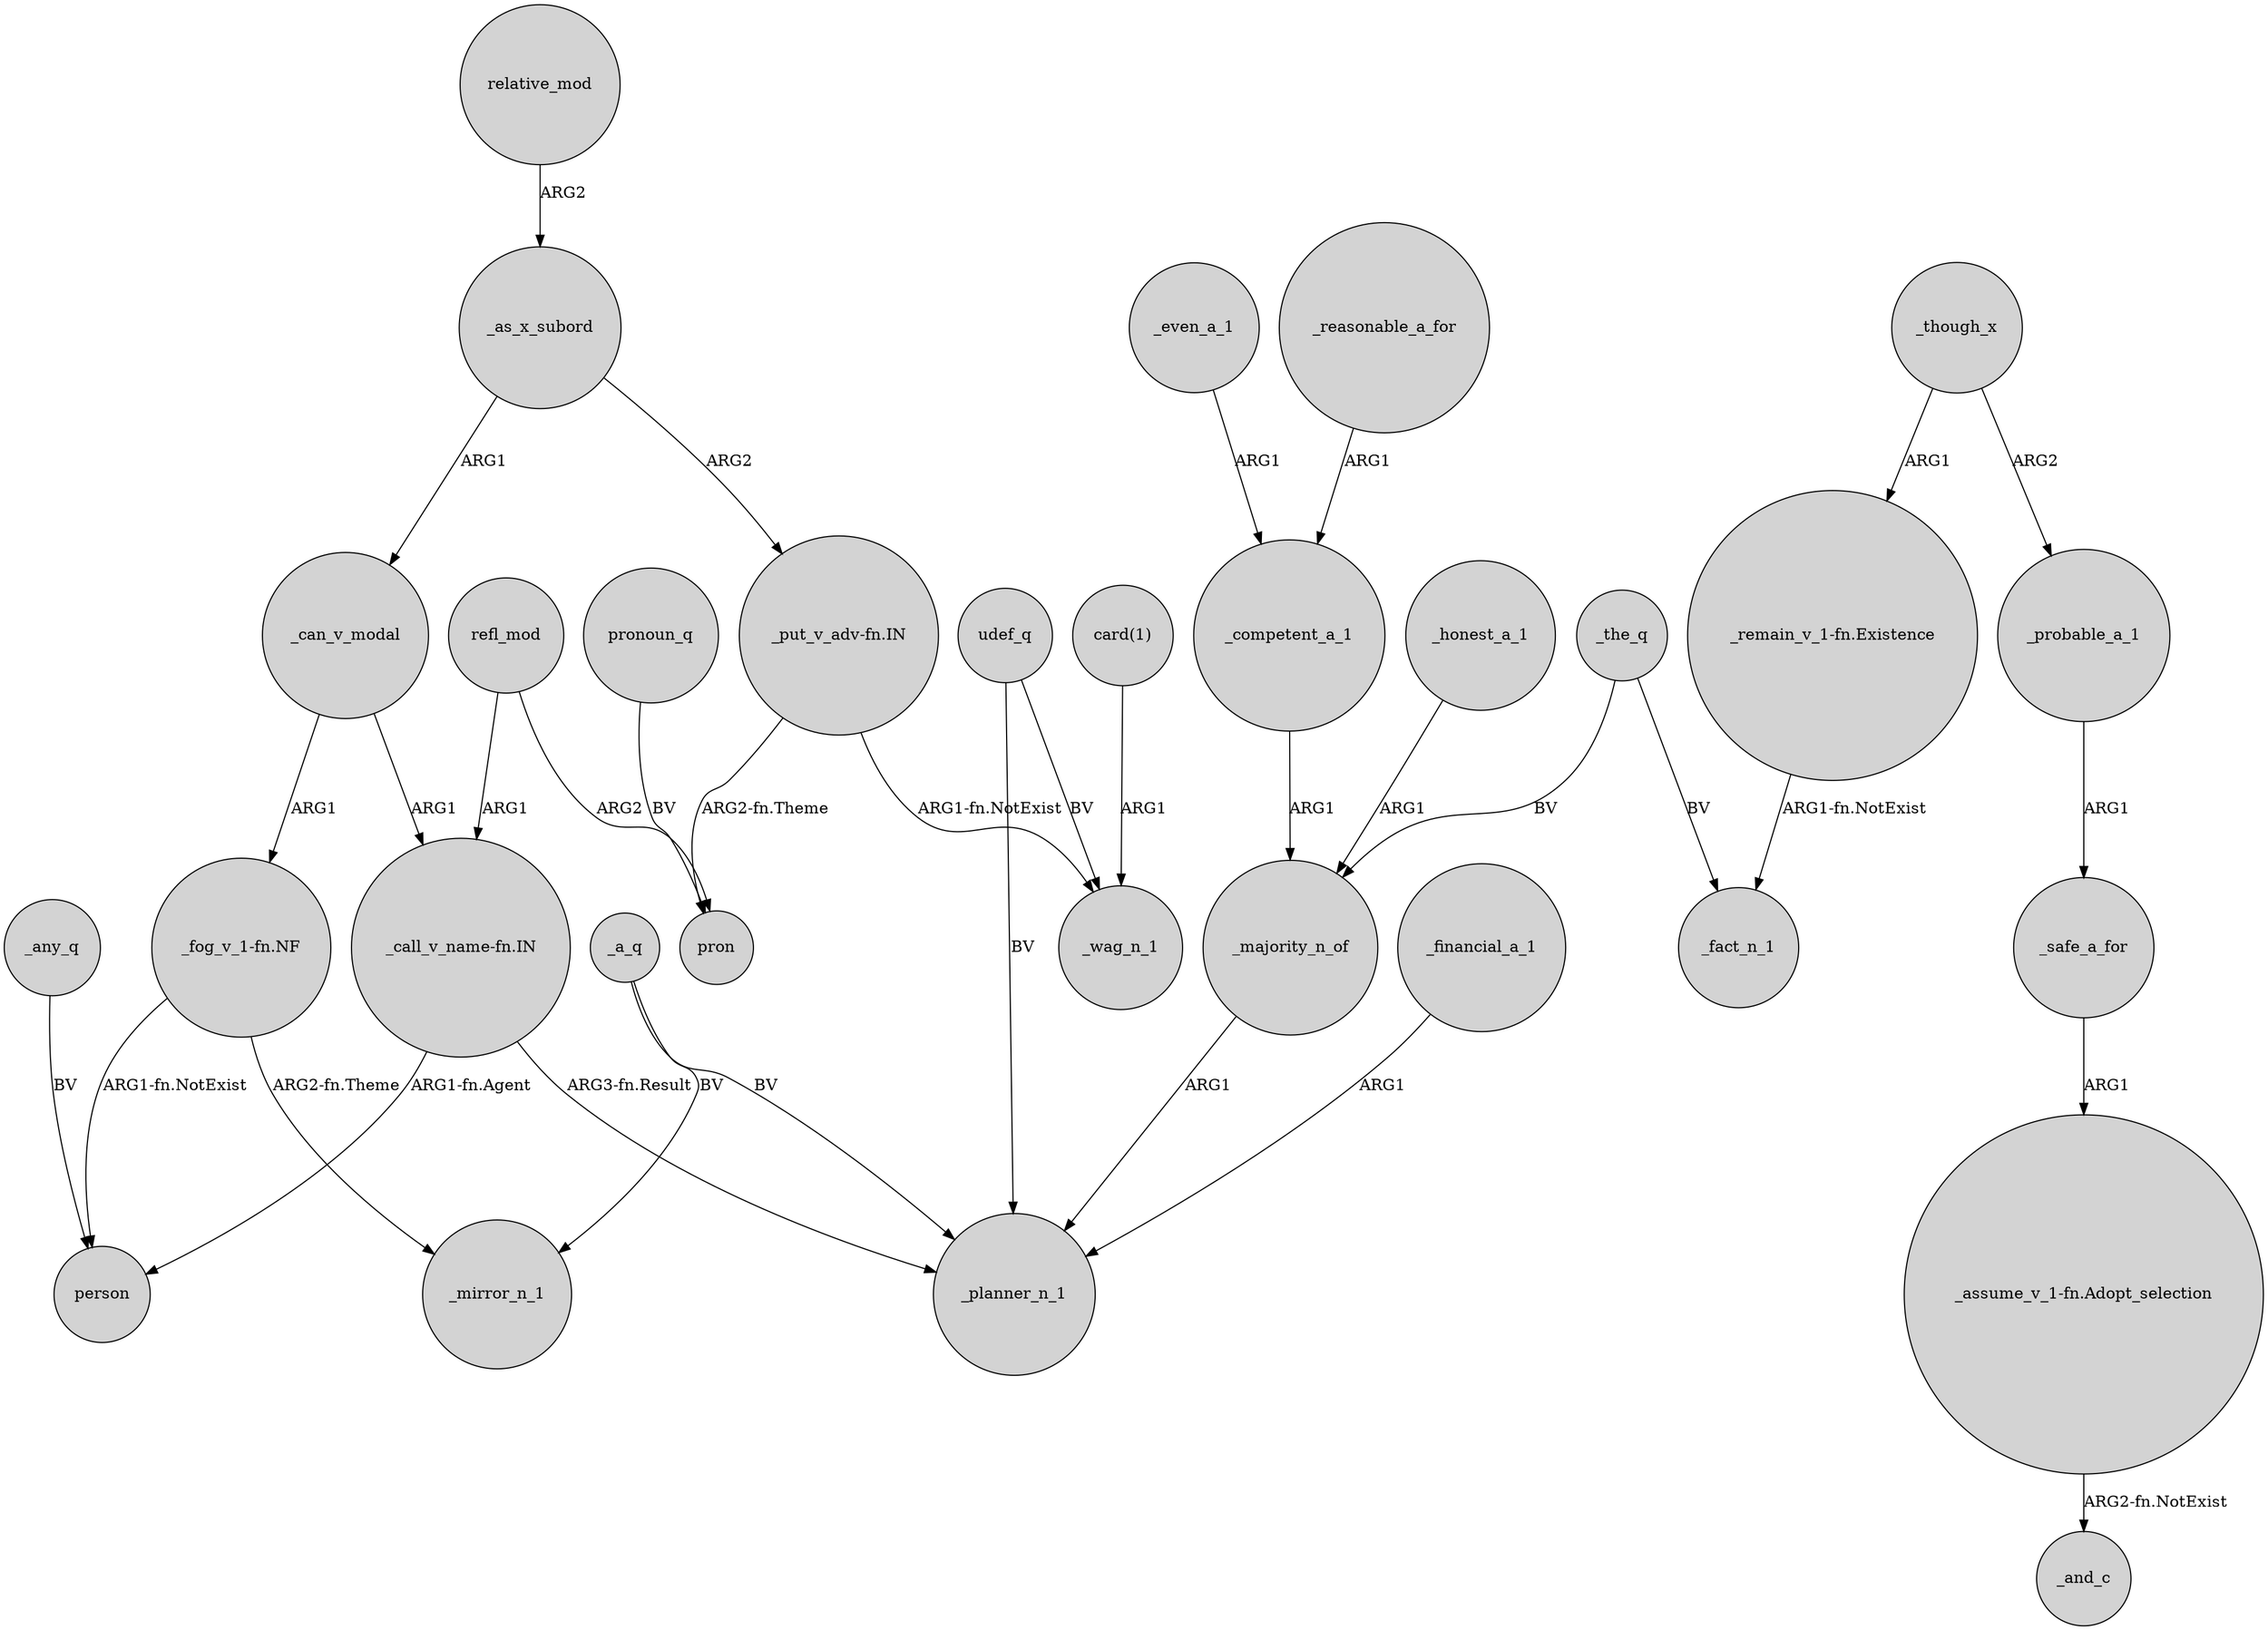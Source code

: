 digraph {
	node [shape=circle style=filled]
	"_fog_v_1-fn.NF" -> _mirror_n_1 [label="ARG2-fn.Theme"]
	"_fog_v_1-fn.NF" -> person [label="ARG1-fn.NotExist"]
	_safe_a_for -> "_assume_v_1-fn.Adopt_selection" [label=ARG1]
	_as_x_subord -> _can_v_modal [label=ARG1]
	_though_x -> _probable_a_1 [label=ARG2]
	_majority_n_of -> _planner_n_1 [label=ARG1]
	_the_q -> _majority_n_of [label=BV]
	_can_v_modal -> "_fog_v_1-fn.NF" [label=ARG1]
	udef_q -> _wag_n_1 [label=BV]
	"_call_v_name-fn.IN" -> person [label="ARG1-fn.Agent"]
	_reasonable_a_for -> _competent_a_1 [label=ARG1]
	"_put_v_adv-fn.IN" -> _wag_n_1 [label="ARG1-fn.NotExist"]
	pronoun_q -> pron [label=BV]
	refl_mod -> pron [label=ARG2]
	"_assume_v_1-fn.Adopt_selection" -> _and_c [label="ARG2-fn.NotExist"]
	"_remain_v_1-fn.Existence" -> _fact_n_1 [label="ARG1-fn.NotExist"]
	refl_mod -> "_call_v_name-fn.IN" [label=ARG1]
	_even_a_1 -> _competent_a_1 [label=ARG1]
	_a_q -> _planner_n_1 [label=BV]
	udef_q -> _planner_n_1 [label=BV]
	"_call_v_name-fn.IN" -> _planner_n_1 [label="ARG3-fn.Result"]
	_the_q -> _fact_n_1 [label=BV]
	_a_q -> _mirror_n_1 [label=BV]
	"_put_v_adv-fn.IN" -> pron [label="ARG2-fn.Theme"]
	relative_mod -> _as_x_subord [label=ARG2]
	_though_x -> "_remain_v_1-fn.Existence" [label=ARG1]
	_financial_a_1 -> _planner_n_1 [label=ARG1]
	_honest_a_1 -> _majority_n_of [label=ARG1]
	_any_q -> person [label=BV]
	_competent_a_1 -> _majority_n_of [label=ARG1]
	"card(1)" -> _wag_n_1 [label=ARG1]
	_as_x_subord -> "_put_v_adv-fn.IN" [label=ARG2]
	_probable_a_1 -> _safe_a_for [label=ARG1]
	_can_v_modal -> "_call_v_name-fn.IN" [label=ARG1]
}
